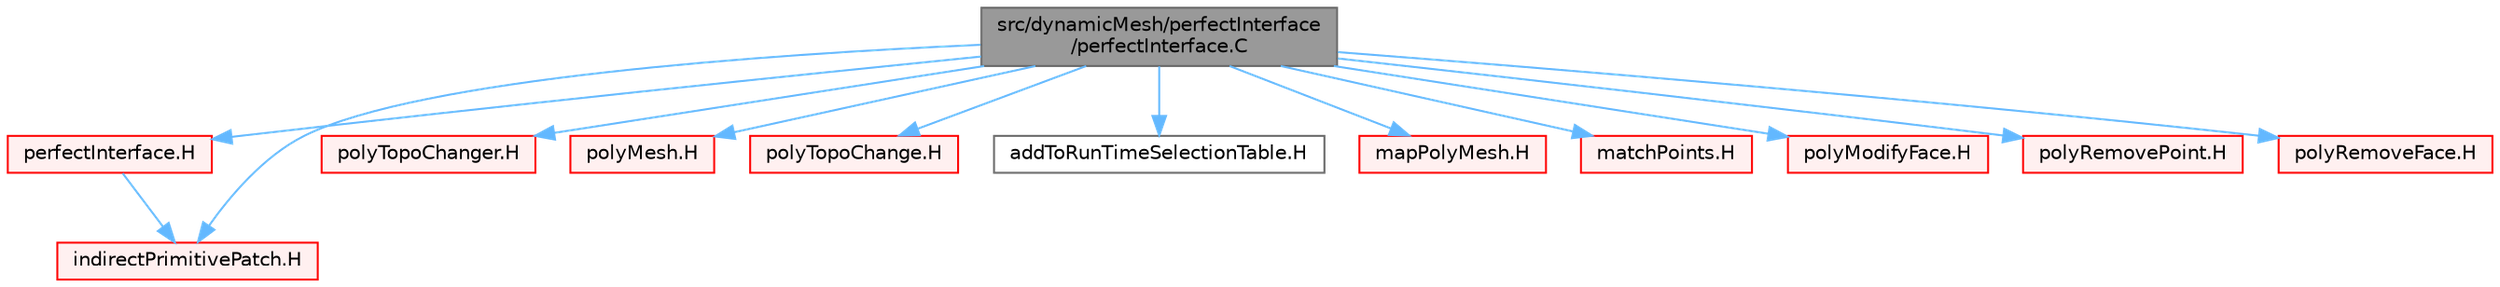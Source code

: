 digraph "src/dynamicMesh/perfectInterface/perfectInterface.C"
{
 // LATEX_PDF_SIZE
  bgcolor="transparent";
  edge [fontname=Helvetica,fontsize=10,labelfontname=Helvetica,labelfontsize=10];
  node [fontname=Helvetica,fontsize=10,shape=box,height=0.2,width=0.4];
  Node1 [id="Node000001",label="src/dynamicMesh/perfectInterface\l/perfectInterface.C",height=0.2,width=0.4,color="gray40", fillcolor="grey60", style="filled", fontcolor="black",tooltip="Best thing is probably to look at attachDetach which does almost exactly the same but for the geometr..."];
  Node1 -> Node2 [id="edge1_Node000001_Node000002",color="steelblue1",style="solid",tooltip=" "];
  Node2 [id="Node000002",label="perfectInterface.H",height=0.2,width=0.4,color="red", fillcolor="#FFF0F0", style="filled",URL="$perfectInterface_8H.html",tooltip=" "];
  Node2 -> Node254 [id="edge2_Node000002_Node000254",color="steelblue1",style="solid",tooltip=" "];
  Node254 [id="Node000254",label="indirectPrimitivePatch.H",height=0.2,width=0.4,color="red", fillcolor="#FFF0F0", style="filled",URL="$indirectPrimitivePatch_8H.html",tooltip=" "];
  Node1 -> Node255 [id="edge3_Node000001_Node000255",color="steelblue1",style="solid",tooltip=" "];
  Node255 [id="Node000255",label="polyTopoChanger.H",height=0.2,width=0.4,color="red", fillcolor="#FFF0F0", style="filled",URL="$polyTopoChanger_8H.html",tooltip=" "];
  Node1 -> Node256 [id="edge4_Node000001_Node000256",color="steelblue1",style="solid",tooltip=" "];
  Node256 [id="Node000256",label="polyMesh.H",height=0.2,width=0.4,color="red", fillcolor="#FFF0F0", style="filled",URL="$polyMesh_8H.html",tooltip=" "];
  Node1 -> Node287 [id="edge5_Node000001_Node000287",color="steelblue1",style="solid",tooltip=" "];
  Node287 [id="Node000287",label="polyTopoChange.H",height=0.2,width=0.4,color="red", fillcolor="#FFF0F0", style="filled",URL="$polyTopoChange_8H.html",tooltip=" "];
  Node1 -> Node289 [id="edge6_Node000001_Node000289",color="steelblue1",style="solid",tooltip=" "];
  Node289 [id="Node000289",label="addToRunTimeSelectionTable.H",height=0.2,width=0.4,color="grey40", fillcolor="white", style="filled",URL="$addToRunTimeSelectionTable_8H.html",tooltip="Macros for easy insertion into run-time selection tables."];
  Node1 -> Node290 [id="edge7_Node000001_Node000290",color="steelblue1",style="solid",tooltip=" "];
  Node290 [id="Node000290",label="mapPolyMesh.H",height=0.2,width=0.4,color="red", fillcolor="#FFF0F0", style="filled",URL="$mapPolyMesh_8H.html",tooltip=" "];
  Node1 -> Node293 [id="edge8_Node000001_Node000293",color="steelblue1",style="solid",tooltip=" "];
  Node293 [id="Node000293",label="matchPoints.H",height=0.2,width=0.4,color="red", fillcolor="#FFF0F0", style="filled",URL="$matchPoints_8H.html",tooltip="Determine correspondence between points. See below."];
  Node1 -> Node294 [id="edge9_Node000001_Node000294",color="steelblue1",style="solid",tooltip=" "];
  Node294 [id="Node000294",label="polyModifyFace.H",height=0.2,width=0.4,color="red", fillcolor="#FFF0F0", style="filled",URL="$polyModifyFace_8H.html",tooltip=" "];
  Node1 -> Node296 [id="edge10_Node000001_Node000296",color="steelblue1",style="solid",tooltip=" "];
  Node296 [id="Node000296",label="polyRemovePoint.H",height=0.2,width=0.4,color="red", fillcolor="#FFF0F0", style="filled",URL="$polyRemovePoint_8H.html",tooltip=" "];
  Node1 -> Node297 [id="edge11_Node000001_Node000297",color="steelblue1",style="solid",tooltip=" "];
  Node297 [id="Node000297",label="polyRemoveFace.H",height=0.2,width=0.4,color="red", fillcolor="#FFF0F0", style="filled",URL="$polyRemoveFace_8H.html",tooltip=" "];
  Node1 -> Node254 [id="edge12_Node000001_Node000254",color="steelblue1",style="solid",tooltip=" "];
}
